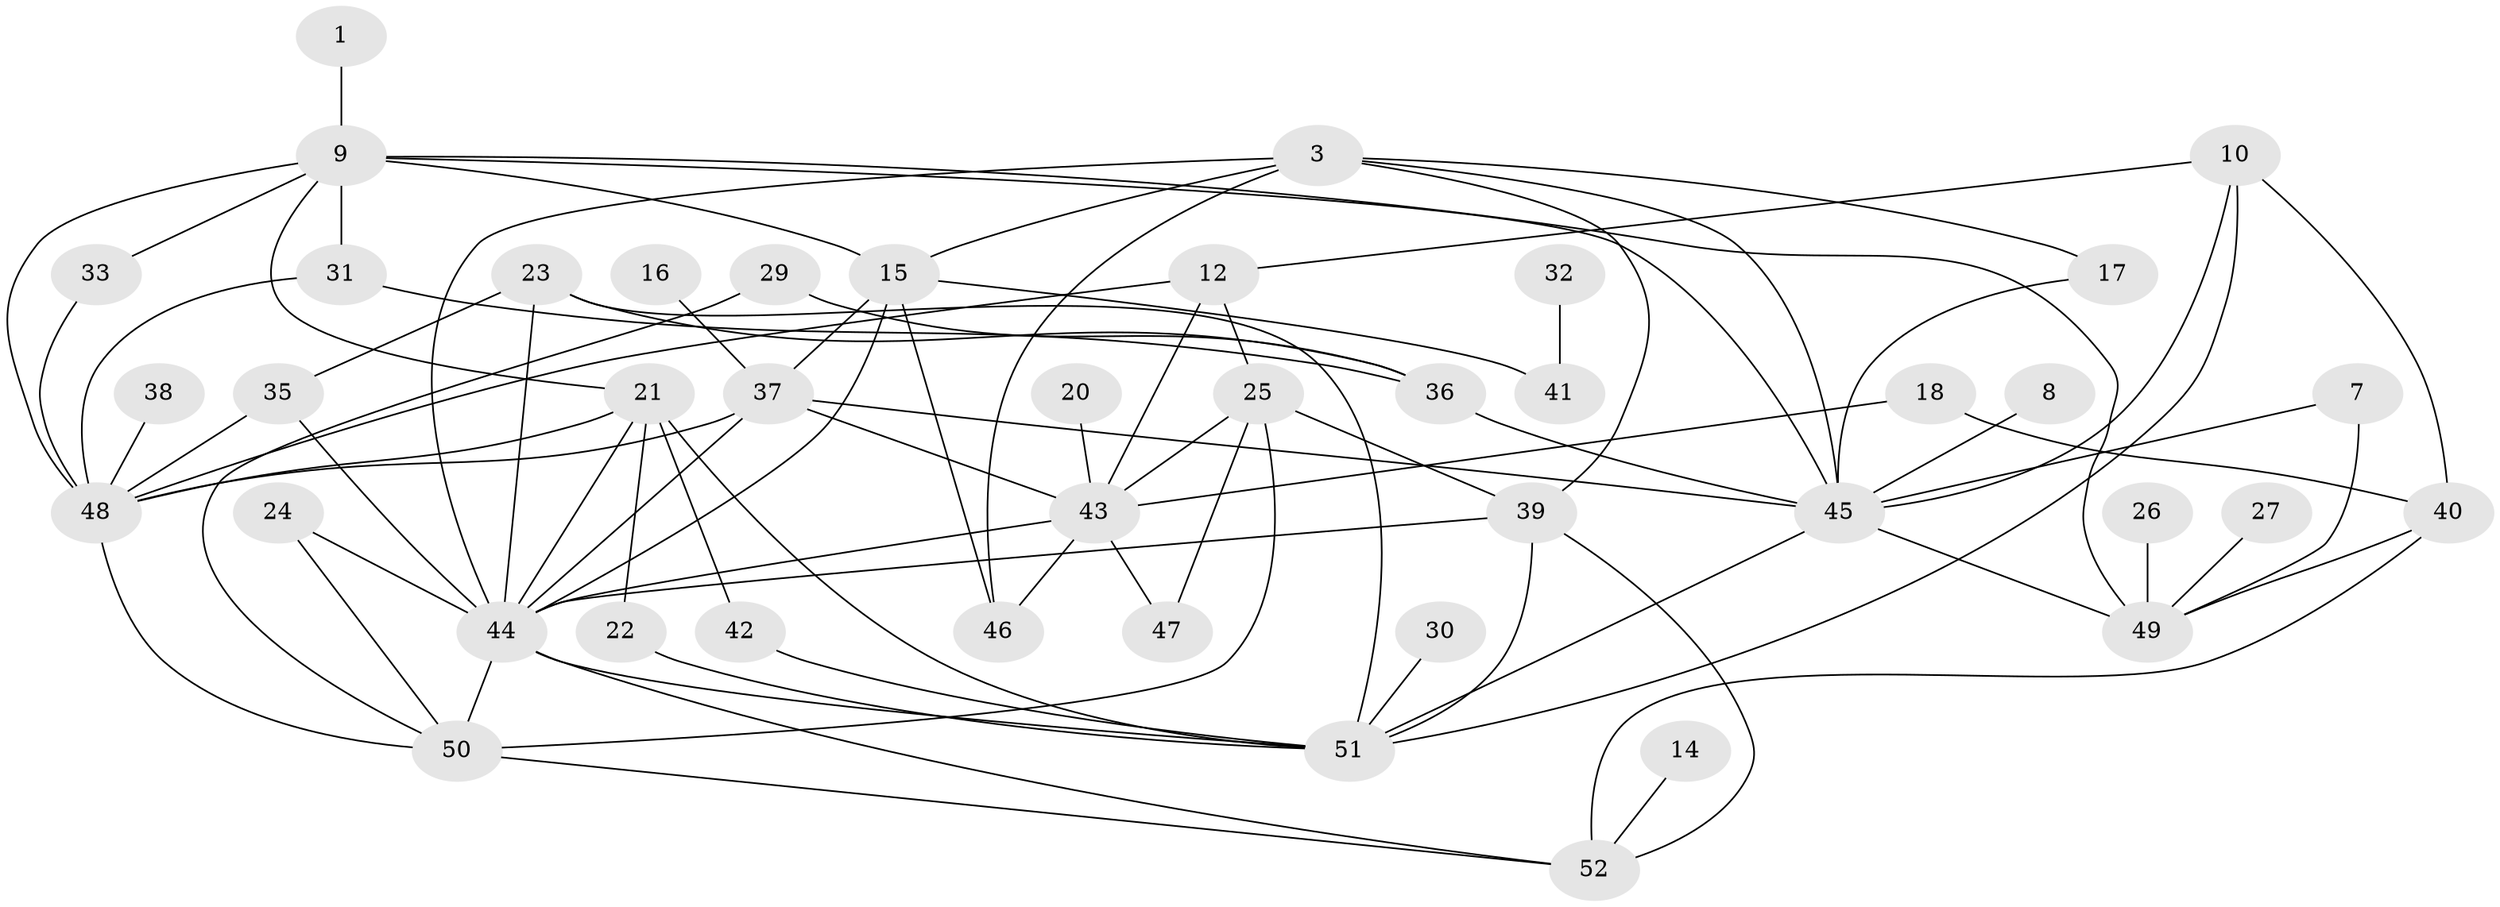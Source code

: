 // original degree distribution, {3: 0.2815533980582524, 2: 0.17475728155339806, 1: 0.20388349514563106, 0: 0.07766990291262135, 4: 0.13592233009708737, 8: 0.009708737864077669, 6: 0.038834951456310676, 5: 0.06796116504854369, 7: 0.009708737864077669}
// Generated by graph-tools (version 1.1) at 2025/25/03/09/25 03:25:17]
// undirected, 43 vertices, 83 edges
graph export_dot {
graph [start="1"]
  node [color=gray90,style=filled];
  1;
  3;
  7;
  8;
  9;
  10;
  12;
  14;
  15;
  16;
  17;
  18;
  20;
  21;
  22;
  23;
  24;
  25;
  26;
  27;
  29;
  30;
  31;
  32;
  33;
  35;
  36;
  37;
  38;
  39;
  40;
  41;
  42;
  43;
  44;
  45;
  46;
  47;
  48;
  49;
  50;
  51;
  52;
  1 -- 9 [weight=1.0];
  3 -- 15 [weight=1.0];
  3 -- 17 [weight=1.0];
  3 -- 39 [weight=1.0];
  3 -- 44 [weight=1.0];
  3 -- 45 [weight=1.0];
  3 -- 46 [weight=1.0];
  7 -- 45 [weight=1.0];
  7 -- 49 [weight=1.0];
  8 -- 45 [weight=1.0];
  9 -- 15 [weight=1.0];
  9 -- 21 [weight=1.0];
  9 -- 31 [weight=1.0];
  9 -- 33 [weight=1.0];
  9 -- 45 [weight=1.0];
  9 -- 48 [weight=1.0];
  9 -- 49 [weight=1.0];
  10 -- 12 [weight=1.0];
  10 -- 40 [weight=1.0];
  10 -- 45 [weight=1.0];
  10 -- 51 [weight=1.0];
  12 -- 25 [weight=1.0];
  12 -- 43 [weight=1.0];
  12 -- 48 [weight=1.0];
  14 -- 52 [weight=1.0];
  15 -- 37 [weight=1.0];
  15 -- 41 [weight=1.0];
  15 -- 44 [weight=1.0];
  15 -- 46 [weight=1.0];
  16 -- 37 [weight=1.0];
  17 -- 45 [weight=1.0];
  18 -- 40 [weight=1.0];
  18 -- 43 [weight=1.0];
  20 -- 43 [weight=1.0];
  21 -- 22 [weight=1.0];
  21 -- 42 [weight=1.0];
  21 -- 44 [weight=1.0];
  21 -- 48 [weight=1.0];
  21 -- 51 [weight=1.0];
  22 -- 51 [weight=1.0];
  23 -- 35 [weight=1.0];
  23 -- 36 [weight=1.0];
  23 -- 44 [weight=1.0];
  23 -- 51 [weight=2.0];
  24 -- 44 [weight=1.0];
  24 -- 50 [weight=1.0];
  25 -- 39 [weight=1.0];
  25 -- 43 [weight=1.0];
  25 -- 47 [weight=2.0];
  25 -- 50 [weight=1.0];
  26 -- 49 [weight=1.0];
  27 -- 49 [weight=1.0];
  29 -- 36 [weight=1.0];
  29 -- 50 [weight=1.0];
  30 -- 51 [weight=1.0];
  31 -- 36 [weight=1.0];
  31 -- 48 [weight=1.0];
  32 -- 41 [weight=1.0];
  33 -- 48 [weight=1.0];
  35 -- 44 [weight=1.0];
  35 -- 48 [weight=1.0];
  36 -- 45 [weight=1.0];
  37 -- 43 [weight=1.0];
  37 -- 44 [weight=1.0];
  37 -- 45 [weight=1.0];
  37 -- 48 [weight=1.0];
  38 -- 48 [weight=1.0];
  39 -- 44 [weight=1.0];
  39 -- 51 [weight=2.0];
  39 -- 52 [weight=1.0];
  40 -- 49 [weight=1.0];
  40 -- 52 [weight=1.0];
  42 -- 51 [weight=1.0];
  43 -- 44 [weight=1.0];
  43 -- 46 [weight=1.0];
  43 -- 47 [weight=1.0];
  44 -- 50 [weight=1.0];
  44 -- 51 [weight=1.0];
  44 -- 52 [weight=1.0];
  45 -- 49 [weight=1.0];
  45 -- 51 [weight=1.0];
  48 -- 50 [weight=1.0];
  50 -- 52 [weight=1.0];
}

